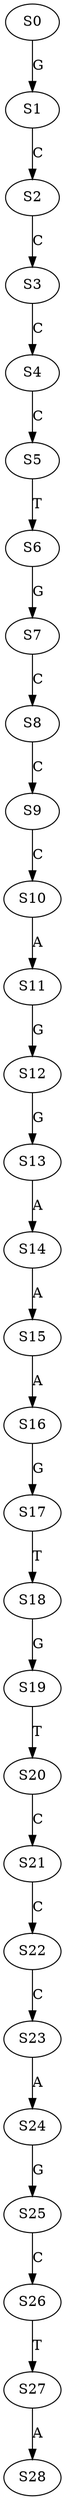strict digraph  {
	S0 -> S1 [ label = G ];
	S1 -> S2 [ label = C ];
	S2 -> S3 [ label = C ];
	S3 -> S4 [ label = C ];
	S4 -> S5 [ label = C ];
	S5 -> S6 [ label = T ];
	S6 -> S7 [ label = G ];
	S7 -> S8 [ label = C ];
	S8 -> S9 [ label = C ];
	S9 -> S10 [ label = C ];
	S10 -> S11 [ label = A ];
	S11 -> S12 [ label = G ];
	S12 -> S13 [ label = G ];
	S13 -> S14 [ label = A ];
	S14 -> S15 [ label = A ];
	S15 -> S16 [ label = A ];
	S16 -> S17 [ label = G ];
	S17 -> S18 [ label = T ];
	S18 -> S19 [ label = G ];
	S19 -> S20 [ label = T ];
	S20 -> S21 [ label = C ];
	S21 -> S22 [ label = C ];
	S22 -> S23 [ label = C ];
	S23 -> S24 [ label = A ];
	S24 -> S25 [ label = G ];
	S25 -> S26 [ label = C ];
	S26 -> S27 [ label = T ];
	S27 -> S28 [ label = A ];
}
